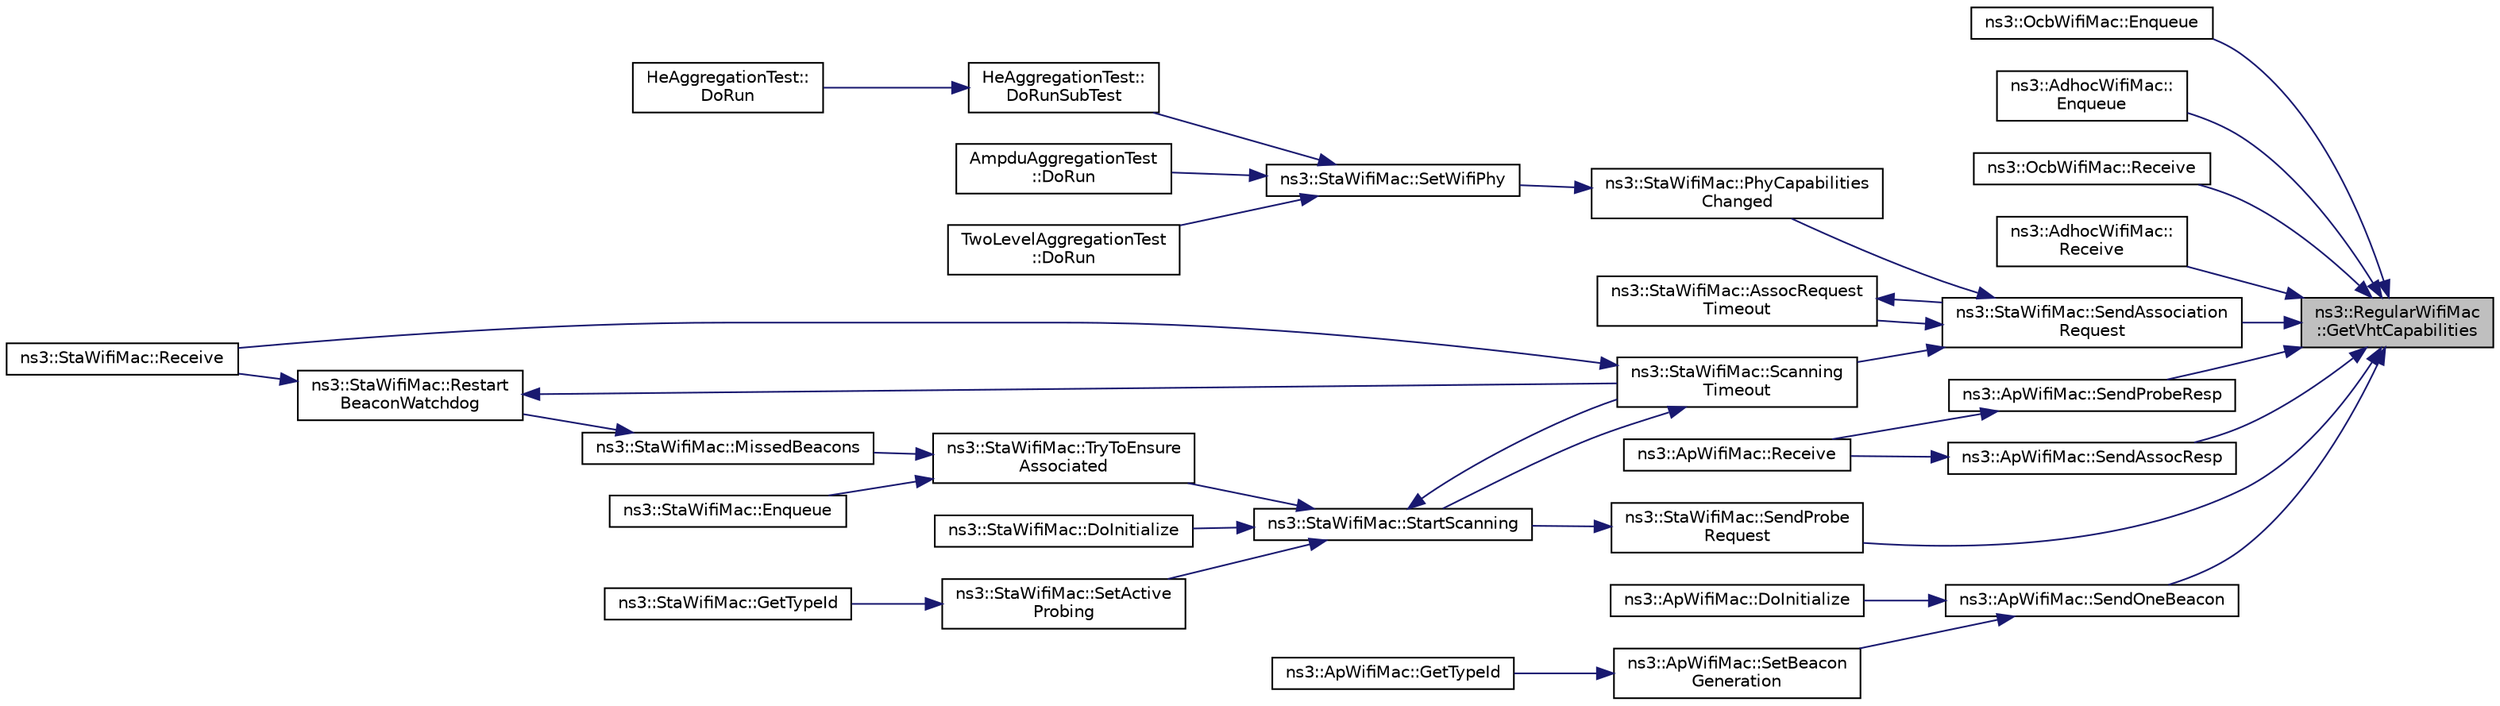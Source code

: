 digraph "ns3::RegularWifiMac::GetVhtCapabilities"
{
 // LATEX_PDF_SIZE
  edge [fontname="Helvetica",fontsize="10",labelfontname="Helvetica",labelfontsize="10"];
  node [fontname="Helvetica",fontsize="10",shape=record];
  rankdir="RL";
  Node1 [label="ns3::RegularWifiMac\l::GetVhtCapabilities",height=0.2,width=0.4,color="black", fillcolor="grey75", style="filled", fontcolor="black",tooltip="Return the VHT capabilities of the device."];
  Node1 -> Node2 [dir="back",color="midnightblue",fontsize="10",style="solid",fontname="Helvetica"];
  Node2 [label="ns3::OcbWifiMac::Enqueue",height=0.2,width=0.4,color="black", fillcolor="white", style="filled",URL="$classns3_1_1_ocb_wifi_mac.html#a8bff620142abd07f3a1f7410f26502b7",tooltip=" "];
  Node1 -> Node3 [dir="back",color="midnightblue",fontsize="10",style="solid",fontname="Helvetica"];
  Node3 [label="ns3::AdhocWifiMac::\lEnqueue",height=0.2,width=0.4,color="black", fillcolor="white", style="filled",URL="$classns3_1_1_adhoc_wifi_mac.html#a476b75b5ca672a00be5234c507787968",tooltip=" "];
  Node1 -> Node4 [dir="back",color="midnightblue",fontsize="10",style="solid",fontname="Helvetica"];
  Node4 [label="ns3::OcbWifiMac::Receive",height=0.2,width=0.4,color="black", fillcolor="white", style="filled",URL="$classns3_1_1_ocb_wifi_mac.html#a5fbb649d9d0554fc2e7973c8cd871cff",tooltip="This method acts as the MacRxMiddle receive callback and is invoked to notify us that a frame has bee..."];
  Node1 -> Node5 [dir="back",color="midnightblue",fontsize="10",style="solid",fontname="Helvetica"];
  Node5 [label="ns3::AdhocWifiMac::\lReceive",height=0.2,width=0.4,color="black", fillcolor="white", style="filled",URL="$classns3_1_1_adhoc_wifi_mac.html#a719e278046b239fd2d0617418be55790",tooltip="This method acts as the MacRxMiddle receive callback and is invoked to notify us that a frame has bee..."];
  Node1 -> Node6 [dir="back",color="midnightblue",fontsize="10",style="solid",fontname="Helvetica"];
  Node6 [label="ns3::StaWifiMac::SendAssociation\lRequest",height=0.2,width=0.4,color="black", fillcolor="white", style="filled",URL="$classns3_1_1_sta_wifi_mac.html#af2ab6272caa11513770336a92cd714bc",tooltip="Forward an association or reassociation request packet to the DCF."];
  Node6 -> Node7 [dir="back",color="midnightblue",fontsize="10",style="solid",fontname="Helvetica"];
  Node7 [label="ns3::StaWifiMac::AssocRequest\lTimeout",height=0.2,width=0.4,color="black", fillcolor="white", style="filled",URL="$classns3_1_1_sta_wifi_mac.html#a76c7409a492791cc1c3f35d779072371",tooltip="This method is called after the association timeout occurred."];
  Node7 -> Node6 [dir="back",color="midnightblue",fontsize="10",style="solid",fontname="Helvetica"];
  Node6 -> Node8 [dir="back",color="midnightblue",fontsize="10",style="solid",fontname="Helvetica"];
  Node8 [label="ns3::StaWifiMac::PhyCapabilities\lChanged",height=0.2,width=0.4,color="black", fillcolor="white", style="filled",URL="$classns3_1_1_sta_wifi_mac.html#ab1221b9151a49b25c011f854215f35fb",tooltip="Indicate that PHY capabilities have changed."];
  Node8 -> Node9 [dir="back",color="midnightblue",fontsize="10",style="solid",fontname="Helvetica"];
  Node9 [label="ns3::StaWifiMac::SetWifiPhy",height=0.2,width=0.4,color="black", fillcolor="white", style="filled",URL="$classns3_1_1_sta_wifi_mac.html#a260031171ef7fb30b9fa9163b6aec455",tooltip=" "];
  Node9 -> Node10 [dir="back",color="midnightblue",fontsize="10",style="solid",fontname="Helvetica"];
  Node10 [label="AmpduAggregationTest\l::DoRun",height=0.2,width=0.4,color="black", fillcolor="white", style="filled",URL="$class_ampdu_aggregation_test.html#a7414dc8d4dd982ab4c1eaadb5b2c693d",tooltip="Implementation to actually run this TestCase."];
  Node9 -> Node11 [dir="back",color="midnightblue",fontsize="10",style="solid",fontname="Helvetica"];
  Node11 [label="TwoLevelAggregationTest\l::DoRun",height=0.2,width=0.4,color="black", fillcolor="white", style="filled",URL="$class_two_level_aggregation_test.html#a40c6f5f8be6c48673d0bfd218d95afe0",tooltip="Implementation to actually run this TestCase."];
  Node9 -> Node12 [dir="back",color="midnightblue",fontsize="10",style="solid",fontname="Helvetica"];
  Node12 [label="HeAggregationTest::\lDoRunSubTest",height=0.2,width=0.4,color="black", fillcolor="white", style="filled",URL="$class_he_aggregation_test.html#a2a6873db3bb78489db82a54591b429f3",tooltip="Run test for a given buffer size."];
  Node12 -> Node13 [dir="back",color="midnightblue",fontsize="10",style="solid",fontname="Helvetica"];
  Node13 [label="HeAggregationTest::\lDoRun",height=0.2,width=0.4,color="black", fillcolor="white", style="filled",URL="$class_he_aggregation_test.html#a064486621a42555204608de0af51006c",tooltip="Implementation to actually run this TestCase."];
  Node6 -> Node14 [dir="back",color="midnightblue",fontsize="10",style="solid",fontname="Helvetica"];
  Node14 [label="ns3::StaWifiMac::Scanning\lTimeout",height=0.2,width=0.4,color="black", fillcolor="white", style="filled",URL="$classns3_1_1_sta_wifi_mac.html#a0813f90cc1f856b0907845686caa592f",tooltip="This method is called after wait beacon timeout or wait probe request timeout has occurred."];
  Node14 -> Node15 [dir="back",color="midnightblue",fontsize="10",style="solid",fontname="Helvetica"];
  Node15 [label="ns3::StaWifiMac::Receive",height=0.2,width=0.4,color="black", fillcolor="white", style="filled",URL="$classns3_1_1_sta_wifi_mac.html#a3ccd3b2dd36c5b80ba53eb57b6c96e96",tooltip="Handle a received packet."];
  Node14 -> Node16 [dir="back",color="midnightblue",fontsize="10",style="solid",fontname="Helvetica"];
  Node16 [label="ns3::StaWifiMac::StartScanning",height=0.2,width=0.4,color="black", fillcolor="white", style="filled",URL="$classns3_1_1_sta_wifi_mac.html#a9c007448763eb89846914c4c836cacc1",tooltip="Start the scanning process which trigger active or passive scanning based on the active probing flag."];
  Node16 -> Node17 [dir="back",color="midnightblue",fontsize="10",style="solid",fontname="Helvetica"];
  Node17 [label="ns3::StaWifiMac::DoInitialize",height=0.2,width=0.4,color="black", fillcolor="white", style="filled",URL="$classns3_1_1_sta_wifi_mac.html#a8e2b0a291d2643f8b9f62bc2562e2ba8",tooltip="Initialize() implementation."];
  Node16 -> Node14 [dir="back",color="midnightblue",fontsize="10",style="solid",fontname="Helvetica"];
  Node16 -> Node18 [dir="back",color="midnightblue",fontsize="10",style="solid",fontname="Helvetica"];
  Node18 [label="ns3::StaWifiMac::SetActive\lProbing",height=0.2,width=0.4,color="black", fillcolor="white", style="filled",URL="$classns3_1_1_sta_wifi_mac.html#acd68ef0ad1aec613b5ba224988d559ea",tooltip="Enable or disable active probing."];
  Node18 -> Node19 [dir="back",color="midnightblue",fontsize="10",style="solid",fontname="Helvetica"];
  Node19 [label="ns3::StaWifiMac::GetTypeId",height=0.2,width=0.4,color="black", fillcolor="white", style="filled",URL="$classns3_1_1_sta_wifi_mac.html#a9a7063e5d183bb288d8ab157a102196c",tooltip="Get the type ID."];
  Node16 -> Node20 [dir="back",color="midnightblue",fontsize="10",style="solid",fontname="Helvetica"];
  Node20 [label="ns3::StaWifiMac::TryToEnsure\lAssociated",height=0.2,width=0.4,color="black", fillcolor="white", style="filled",URL="$classns3_1_1_sta_wifi_mac.html#a545fb78eb8b89ee48512820e31d76a81",tooltip="Try to ensure that we are associated with an AP by taking an appropriate action depending on the curr..."];
  Node20 -> Node21 [dir="back",color="midnightblue",fontsize="10",style="solid",fontname="Helvetica"];
  Node21 [label="ns3::StaWifiMac::Enqueue",height=0.2,width=0.4,color="black", fillcolor="white", style="filled",URL="$classns3_1_1_sta_wifi_mac.html#a27afdb3ba3ef301e240362f379d570f2",tooltip=" "];
  Node20 -> Node22 [dir="back",color="midnightblue",fontsize="10",style="solid",fontname="Helvetica"];
  Node22 [label="ns3::StaWifiMac::MissedBeacons",height=0.2,width=0.4,color="black", fillcolor="white", style="filled",URL="$classns3_1_1_sta_wifi_mac.html#a973a8b9cda122dd3b22cda3c4073bcd1",tooltip="This method is called after we have not received a beacon from the AP."];
  Node22 -> Node23 [dir="back",color="midnightblue",fontsize="10",style="solid",fontname="Helvetica"];
  Node23 [label="ns3::StaWifiMac::Restart\lBeaconWatchdog",height=0.2,width=0.4,color="black", fillcolor="white", style="filled",URL="$classns3_1_1_sta_wifi_mac.html#a873848ee518a0190f8feb3551f3d5969",tooltip="Restarts the beacon timer."];
  Node23 -> Node15 [dir="back",color="midnightblue",fontsize="10",style="solid",fontname="Helvetica"];
  Node23 -> Node14 [dir="back",color="midnightblue",fontsize="10",style="solid",fontname="Helvetica"];
  Node1 -> Node24 [dir="back",color="midnightblue",fontsize="10",style="solid",fontname="Helvetica"];
  Node24 [label="ns3::ApWifiMac::SendAssocResp",height=0.2,width=0.4,color="black", fillcolor="white", style="filled",URL="$classns3_1_1_ap_wifi_mac.html#ad7fef463a6076916fa1f5a989e56f13d",tooltip="Forward an association or a reassociation response packet to the DCF."];
  Node24 -> Node25 [dir="back",color="midnightblue",fontsize="10",style="solid",fontname="Helvetica"];
  Node25 [label="ns3::ApWifiMac::Receive",height=0.2,width=0.4,color="black", fillcolor="white", style="filled",URL="$classns3_1_1_ap_wifi_mac.html#af264125e11c4d132d18966a6aa02ace5",tooltip="This method acts as the MacRxMiddle receive callback and is invoked to notify us that a frame has bee..."];
  Node1 -> Node26 [dir="back",color="midnightblue",fontsize="10",style="solid",fontname="Helvetica"];
  Node26 [label="ns3::ApWifiMac::SendOneBeacon",height=0.2,width=0.4,color="black", fillcolor="white", style="filled",URL="$classns3_1_1_ap_wifi_mac.html#a6c8cbc0fc95f3eaf4840d4ffcf78fac5",tooltip="Forward a beacon packet to the beacon special DCF."];
  Node26 -> Node27 [dir="back",color="midnightblue",fontsize="10",style="solid",fontname="Helvetica"];
  Node27 [label="ns3::ApWifiMac::DoInitialize",height=0.2,width=0.4,color="black", fillcolor="white", style="filled",URL="$classns3_1_1_ap_wifi_mac.html#a398b0e04d5c31b7459358a459beff098",tooltip="Initialize() implementation."];
  Node26 -> Node28 [dir="back",color="midnightblue",fontsize="10",style="solid",fontname="Helvetica"];
  Node28 [label="ns3::ApWifiMac::SetBeacon\lGeneration",height=0.2,width=0.4,color="black", fillcolor="white", style="filled",URL="$classns3_1_1_ap_wifi_mac.html#a09ad3b96835cb8fac18783423d3e57a7",tooltip="Enable or disable beacon generation of the AP."];
  Node28 -> Node29 [dir="back",color="midnightblue",fontsize="10",style="solid",fontname="Helvetica"];
  Node29 [label="ns3::ApWifiMac::GetTypeId",height=0.2,width=0.4,color="black", fillcolor="white", style="filled",URL="$classns3_1_1_ap_wifi_mac.html#aa7cd3c1ec15889267ab5b5e183b91d2b",tooltip="Get the type ID."];
  Node1 -> Node30 [dir="back",color="midnightblue",fontsize="10",style="solid",fontname="Helvetica"];
  Node30 [label="ns3::StaWifiMac::SendProbe\lRequest",height=0.2,width=0.4,color="black", fillcolor="white", style="filled",URL="$classns3_1_1_sta_wifi_mac.html#a2280584632094368d217112ceb2c4e44",tooltip="Forward a probe request packet to the DCF."];
  Node30 -> Node16 [dir="back",color="midnightblue",fontsize="10",style="solid",fontname="Helvetica"];
  Node1 -> Node31 [dir="back",color="midnightblue",fontsize="10",style="solid",fontname="Helvetica"];
  Node31 [label="ns3::ApWifiMac::SendProbeResp",height=0.2,width=0.4,color="black", fillcolor="white", style="filled",URL="$classns3_1_1_ap_wifi_mac.html#a0a9fcbd87326c5c56644deb3504038df",tooltip="Forward a probe response packet to the DCF."];
  Node31 -> Node25 [dir="back",color="midnightblue",fontsize="10",style="solid",fontname="Helvetica"];
}

